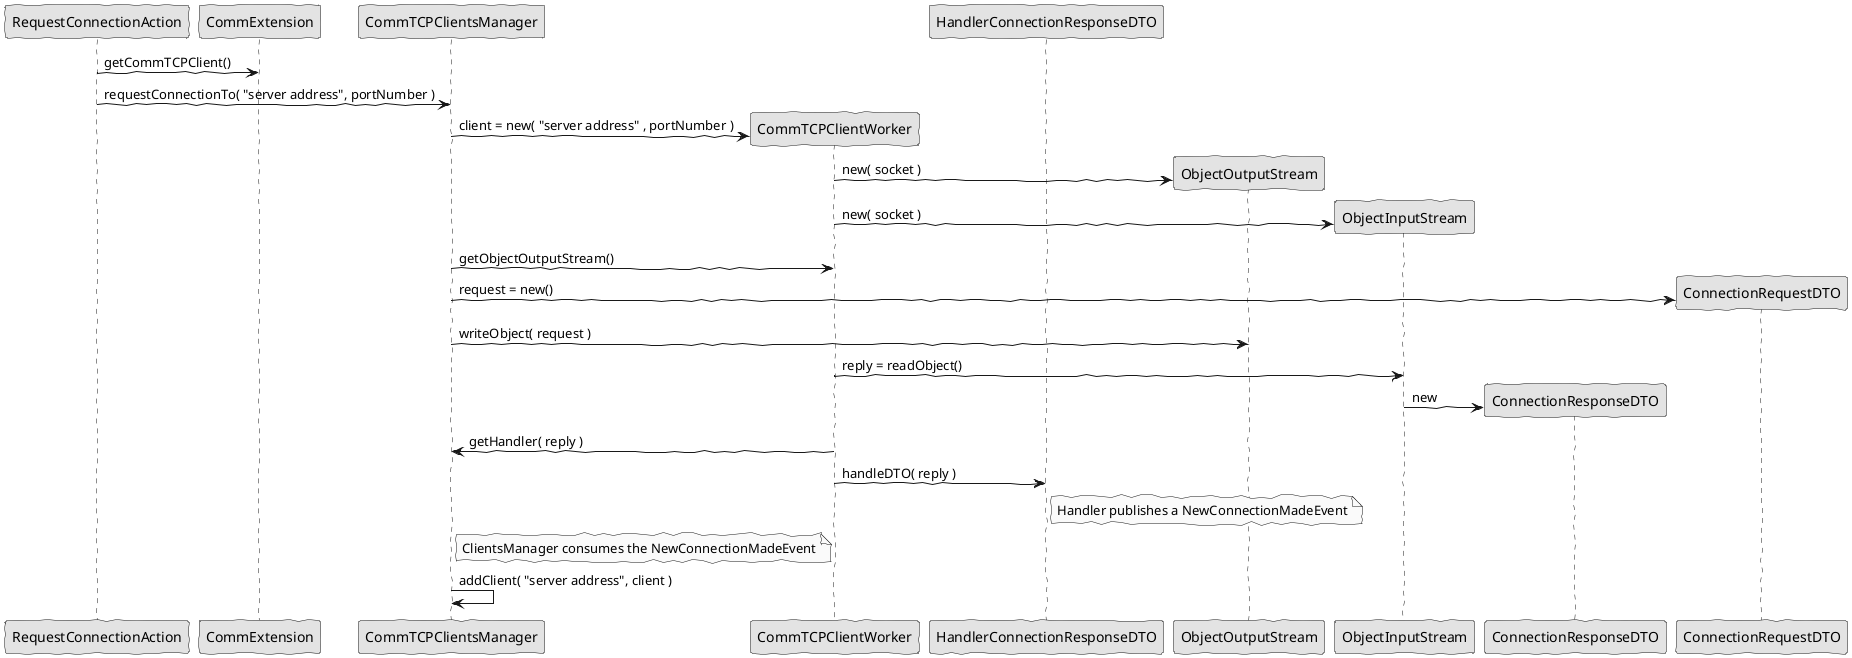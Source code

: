@startuml

skinparam handwritten true
skinparam monochrome true
skinparam packageStyle rect
skinparam defaultFontName FG Virgil
skinparam shadowing false

participant "RequestConnectionAction"
participant "CommExtension"
participant "CommTCPClientsManager"
participant "CommTCPClientWorker"
participant "HandlerConnectionResponseDTO"
participant "ObjectOutputStream"
participant "ObjectInputStream"
participant "ConnectionResponseDTO"

RequestConnectionAction -> CommExtension : getCommTCPClient()
RequestConnectionAction -> CommTCPClientsManager : requestConnectionTo( "server address", portNumber )
create CommTCPClientWorker
CommTCPClientsManager -> CommTCPClientWorker : client = new( "server address" , portNumber )
create ObjectOutputStream
CommTCPClientWorker -> ObjectOutputStream : new( socket )
create ObjectInputStream
CommTCPClientWorker -> ObjectInputStream : new( socket )
CommTCPClientsManager -> CommTCPClientWorker : getObjectOutputStream()
create ConnectionRequestDTO
CommTCPClientsManager -> ConnectionRequestDTO : request = new()
CommTCPClientsManager -> ObjectOutputStream : writeObject( request )
CommTCPClientWorker -> ObjectInputStream : reply = readObject()
create ConnectionResponseDTO
ObjectInputStream -> ConnectionResponseDTO : new
CommTCPClientWorker -> CommTCPClientsManager : getHandler( reply )
CommTCPClientWorker -> HandlerConnectionResponseDTO : handleDTO( reply )
note right of HandlerConnectionResponseDTO : Handler publishes a NewConnectionMadeEvent
note right of CommTCPClientsManager : ClientsManager consumes the NewConnectionMadeEvent
CommTCPClientsManager -> CommTCPClientsManager : addClient( "server address", client )

@enduml
